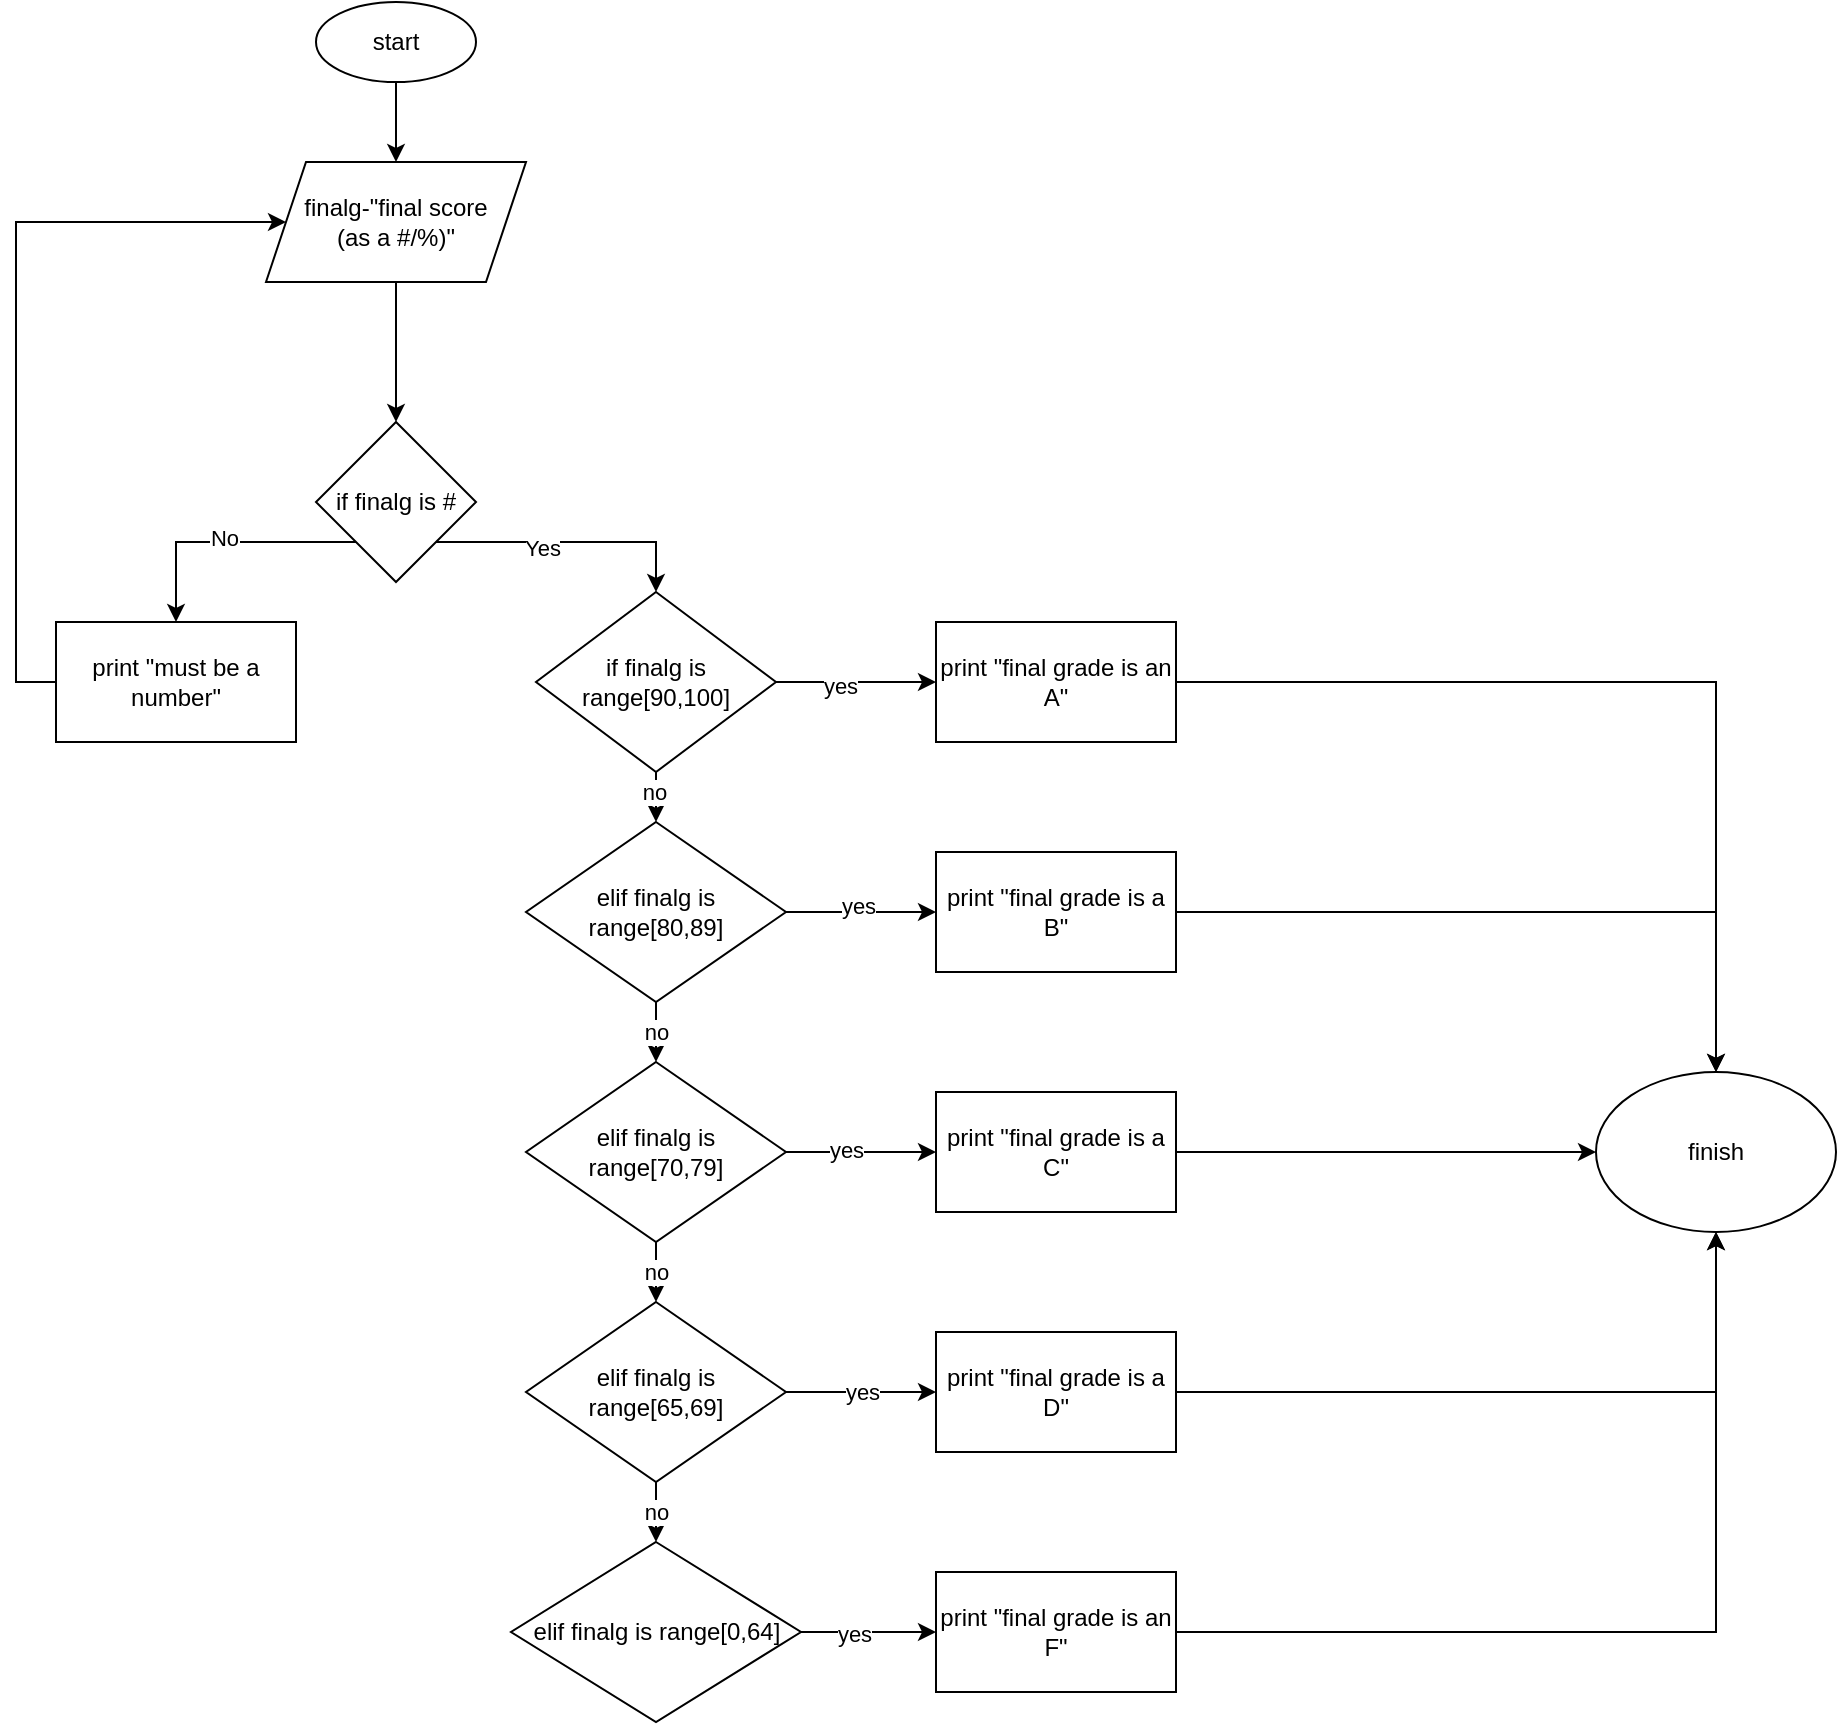 <mxfile version="22.1.2" type="github">
  <diagram name="Page-1" id="nJyb47T97Fzh_3nLqOiD">
    <mxGraphModel dx="954" dy="532" grid="1" gridSize="10" guides="1" tooltips="1" connect="1" arrows="1" fold="1" page="1" pageScale="1" pageWidth="1200" pageHeight="1600" math="0" shadow="0">
      <root>
        <mxCell id="0" />
        <mxCell id="1" parent="0" />
        <mxCell id="HpU0nnfLioda5aZbbDx0-3" style="edgeStyle=orthogonalEdgeStyle;rounded=0;orthogonalLoop=1;jettySize=auto;html=1;entryX=0.5;entryY=0;entryDx=0;entryDy=0;" edge="1" parent="1" source="HpU0nnfLioda5aZbbDx0-1" target="HpU0nnfLioda5aZbbDx0-2">
          <mxGeometry relative="1" as="geometry" />
        </mxCell>
        <mxCell id="HpU0nnfLioda5aZbbDx0-1" value="start" style="ellipse;whiteSpace=wrap;html=1;" vertex="1" parent="1">
          <mxGeometry x="370" y="30" width="80" height="40" as="geometry" />
        </mxCell>
        <mxCell id="HpU0nnfLioda5aZbbDx0-5" value="" style="edgeStyle=orthogonalEdgeStyle;rounded=0;orthogonalLoop=1;jettySize=auto;html=1;" edge="1" parent="1" source="HpU0nnfLioda5aZbbDx0-2" target="HpU0nnfLioda5aZbbDx0-4">
          <mxGeometry relative="1" as="geometry" />
        </mxCell>
        <mxCell id="HpU0nnfLioda5aZbbDx0-2" value="finalg-&quot;final score &lt;br&gt;(as a #/%)&quot;" style="shape=parallelogram;perimeter=parallelogramPerimeter;whiteSpace=wrap;html=1;fixedSize=1;" vertex="1" parent="1">
          <mxGeometry x="345" y="110" width="130" height="60" as="geometry" />
        </mxCell>
        <mxCell id="HpU0nnfLioda5aZbbDx0-6" style="edgeStyle=orthogonalEdgeStyle;rounded=0;orthogonalLoop=1;jettySize=auto;html=1;exitX=0;exitY=1;exitDx=0;exitDy=0;" edge="1" parent="1" source="HpU0nnfLioda5aZbbDx0-4" target="HpU0nnfLioda5aZbbDx0-8">
          <mxGeometry relative="1" as="geometry">
            <mxPoint x="300" y="360" as="targetPoint" />
          </mxGeometry>
        </mxCell>
        <mxCell id="HpU0nnfLioda5aZbbDx0-9" value="No" style="edgeLabel;html=1;align=center;verticalAlign=middle;resizable=0;points=[];" vertex="1" connectable="0" parent="HpU0nnfLioda5aZbbDx0-6">
          <mxGeometry x="0.015" y="-2" relative="1" as="geometry">
            <mxPoint as="offset" />
          </mxGeometry>
        </mxCell>
        <mxCell id="HpU0nnfLioda5aZbbDx0-7" style="edgeStyle=orthogonalEdgeStyle;rounded=0;orthogonalLoop=1;jettySize=auto;html=1;exitX=1;exitY=1;exitDx=0;exitDy=0;entryX=0.5;entryY=0;entryDx=0;entryDy=0;" edge="1" parent="1" source="HpU0nnfLioda5aZbbDx0-4" target="HpU0nnfLioda5aZbbDx0-14">
          <mxGeometry relative="1" as="geometry">
            <mxPoint x="520" y="340" as="targetPoint" />
            <Array as="points">
              <mxPoint x="540" y="300" />
            </Array>
          </mxGeometry>
        </mxCell>
        <mxCell id="HpU0nnfLioda5aZbbDx0-10" value="Yes" style="edgeLabel;html=1;align=center;verticalAlign=middle;resizable=0;points=[];" vertex="1" connectable="0" parent="HpU0nnfLioda5aZbbDx0-7">
          <mxGeometry x="-0.219" y="-3" relative="1" as="geometry">
            <mxPoint as="offset" />
          </mxGeometry>
        </mxCell>
        <mxCell id="HpU0nnfLioda5aZbbDx0-4" value="if finalg is #" style="rhombus;whiteSpace=wrap;html=1;" vertex="1" parent="1">
          <mxGeometry x="370" y="240" width="80" height="80" as="geometry" />
        </mxCell>
        <mxCell id="HpU0nnfLioda5aZbbDx0-11" style="edgeStyle=orthogonalEdgeStyle;rounded=0;orthogonalLoop=1;jettySize=auto;html=1;entryX=0;entryY=0.5;entryDx=0;entryDy=0;" edge="1" parent="1" source="HpU0nnfLioda5aZbbDx0-8" target="HpU0nnfLioda5aZbbDx0-2">
          <mxGeometry relative="1" as="geometry">
            <Array as="points">
              <mxPoint x="220" y="370" />
              <mxPoint x="220" y="140" />
            </Array>
          </mxGeometry>
        </mxCell>
        <mxCell id="HpU0nnfLioda5aZbbDx0-8" value="print &quot;must be a number&quot;" style="rounded=0;whiteSpace=wrap;html=1;" vertex="1" parent="1">
          <mxGeometry x="240" y="340" width="120" height="60" as="geometry" />
        </mxCell>
        <mxCell id="HpU0nnfLioda5aZbbDx0-17" style="edgeStyle=orthogonalEdgeStyle;rounded=0;orthogonalLoop=1;jettySize=auto;html=1;entryX=0.5;entryY=0;entryDx=0;entryDy=0;" edge="1" parent="1" source="HpU0nnfLioda5aZbbDx0-14" target="HpU0nnfLioda5aZbbDx0-16">
          <mxGeometry relative="1" as="geometry" />
        </mxCell>
        <mxCell id="HpU0nnfLioda5aZbbDx0-44" value="no" style="edgeLabel;html=1;align=center;verticalAlign=middle;resizable=0;points=[];" vertex="1" connectable="0" parent="HpU0nnfLioda5aZbbDx0-17">
          <mxGeometry x="0.455" y="-1" relative="1" as="geometry">
            <mxPoint as="offset" />
          </mxGeometry>
        </mxCell>
        <mxCell id="HpU0nnfLioda5aZbbDx0-25" value="" style="edgeStyle=orthogonalEdgeStyle;rounded=0;orthogonalLoop=1;jettySize=auto;html=1;" edge="1" parent="1" source="HpU0nnfLioda5aZbbDx0-14" target="HpU0nnfLioda5aZbbDx0-24">
          <mxGeometry relative="1" as="geometry" />
        </mxCell>
        <mxCell id="HpU0nnfLioda5aZbbDx0-43" value="yes" style="edgeLabel;html=1;align=center;verticalAlign=middle;resizable=0;points=[];" vertex="1" connectable="0" parent="HpU0nnfLioda5aZbbDx0-25">
          <mxGeometry x="-0.2" y="-2" relative="1" as="geometry">
            <mxPoint as="offset" />
          </mxGeometry>
        </mxCell>
        <mxCell id="HpU0nnfLioda5aZbbDx0-14" value="if finalg is range[90,100]" style="rhombus;whiteSpace=wrap;html=1;" vertex="1" parent="1">
          <mxGeometry x="480" y="325" width="120" height="90" as="geometry" />
        </mxCell>
        <mxCell id="HpU0nnfLioda5aZbbDx0-19" value="no" style="edgeStyle=orthogonalEdgeStyle;rounded=0;orthogonalLoop=1;jettySize=auto;html=1;entryX=0.5;entryY=0;entryDx=0;entryDy=0;" edge="1" parent="1" source="HpU0nnfLioda5aZbbDx0-16" target="HpU0nnfLioda5aZbbDx0-18">
          <mxGeometry relative="1" as="geometry" />
        </mxCell>
        <mxCell id="HpU0nnfLioda5aZbbDx0-27" value="" style="edgeStyle=orthogonalEdgeStyle;rounded=0;orthogonalLoop=1;jettySize=auto;html=1;" edge="1" parent="1" source="HpU0nnfLioda5aZbbDx0-16" target="HpU0nnfLioda5aZbbDx0-26">
          <mxGeometry relative="1" as="geometry" />
        </mxCell>
        <mxCell id="HpU0nnfLioda5aZbbDx0-45" value="yes" style="edgeLabel;html=1;align=center;verticalAlign=middle;resizable=0;points=[];" vertex="1" connectable="0" parent="HpU0nnfLioda5aZbbDx0-27">
          <mxGeometry x="-0.04" y="3" relative="1" as="geometry">
            <mxPoint as="offset" />
          </mxGeometry>
        </mxCell>
        <mxCell id="HpU0nnfLioda5aZbbDx0-16" value="elif finalg is range[80,89]" style="rhombus;whiteSpace=wrap;html=1;" vertex="1" parent="1">
          <mxGeometry x="475" y="440" width="130" height="90" as="geometry" />
        </mxCell>
        <mxCell id="HpU0nnfLioda5aZbbDx0-22" value="no" style="edgeStyle=orthogonalEdgeStyle;rounded=0;orthogonalLoop=1;jettySize=auto;html=1;entryX=0.5;entryY=0;entryDx=0;entryDy=0;" edge="1" parent="1" source="HpU0nnfLioda5aZbbDx0-18" target="HpU0nnfLioda5aZbbDx0-20">
          <mxGeometry relative="1" as="geometry" />
        </mxCell>
        <mxCell id="HpU0nnfLioda5aZbbDx0-29" value="" style="edgeStyle=orthogonalEdgeStyle;rounded=0;orthogonalLoop=1;jettySize=auto;html=1;" edge="1" parent="1" source="HpU0nnfLioda5aZbbDx0-18" target="HpU0nnfLioda5aZbbDx0-28">
          <mxGeometry relative="1" as="geometry" />
        </mxCell>
        <mxCell id="HpU0nnfLioda5aZbbDx0-46" value="yes" style="edgeLabel;html=1;align=center;verticalAlign=middle;resizable=0;points=[];" vertex="1" connectable="0" parent="HpU0nnfLioda5aZbbDx0-29">
          <mxGeometry x="-0.2" y="1" relative="1" as="geometry">
            <mxPoint as="offset" />
          </mxGeometry>
        </mxCell>
        <mxCell id="HpU0nnfLioda5aZbbDx0-18" value="elif finalg is range[70,79]" style="rhombus;whiteSpace=wrap;html=1;" vertex="1" parent="1">
          <mxGeometry x="475" y="560" width="130" height="90" as="geometry" />
        </mxCell>
        <mxCell id="HpU0nnfLioda5aZbbDx0-23" value="no" style="edgeStyle=orthogonalEdgeStyle;rounded=0;orthogonalLoop=1;jettySize=auto;html=1;entryX=0.5;entryY=0;entryDx=0;entryDy=0;" edge="1" parent="1" source="HpU0nnfLioda5aZbbDx0-20" target="HpU0nnfLioda5aZbbDx0-21">
          <mxGeometry relative="1" as="geometry" />
        </mxCell>
        <mxCell id="HpU0nnfLioda5aZbbDx0-31" value="yes" style="edgeStyle=orthogonalEdgeStyle;rounded=0;orthogonalLoop=1;jettySize=auto;html=1;" edge="1" parent="1" source="HpU0nnfLioda5aZbbDx0-20" target="HpU0nnfLioda5aZbbDx0-30">
          <mxGeometry relative="1" as="geometry" />
        </mxCell>
        <mxCell id="HpU0nnfLioda5aZbbDx0-20" value="elif finalg is range[65,69]" style="rhombus;whiteSpace=wrap;html=1;" vertex="1" parent="1">
          <mxGeometry x="475" y="680" width="130" height="90" as="geometry" />
        </mxCell>
        <mxCell id="HpU0nnfLioda5aZbbDx0-33" value="" style="edgeStyle=orthogonalEdgeStyle;rounded=0;orthogonalLoop=1;jettySize=auto;html=1;" edge="1" parent="1" source="HpU0nnfLioda5aZbbDx0-21" target="HpU0nnfLioda5aZbbDx0-32">
          <mxGeometry relative="1" as="geometry" />
        </mxCell>
        <mxCell id="HpU0nnfLioda5aZbbDx0-47" value="yes" style="edgeLabel;html=1;align=center;verticalAlign=middle;resizable=0;points=[];" vertex="1" connectable="0" parent="HpU0nnfLioda5aZbbDx0-33">
          <mxGeometry x="-0.215" y="-1" relative="1" as="geometry">
            <mxPoint as="offset" />
          </mxGeometry>
        </mxCell>
        <mxCell id="HpU0nnfLioda5aZbbDx0-21" value="elif finalg is range[0,64]" style="rhombus;whiteSpace=wrap;html=1;" vertex="1" parent="1">
          <mxGeometry x="467.5" y="800" width="145" height="90" as="geometry" />
        </mxCell>
        <mxCell id="HpU0nnfLioda5aZbbDx0-35" style="edgeStyle=orthogonalEdgeStyle;rounded=0;orthogonalLoop=1;jettySize=auto;html=1;entryX=0.5;entryY=0;entryDx=0;entryDy=0;" edge="1" parent="1" source="HpU0nnfLioda5aZbbDx0-24" target="HpU0nnfLioda5aZbbDx0-42">
          <mxGeometry relative="1" as="geometry">
            <mxPoint x="1040" y="580" as="targetPoint" />
          </mxGeometry>
        </mxCell>
        <mxCell id="HpU0nnfLioda5aZbbDx0-24" value="print &quot;final grade is an A&quot;" style="whiteSpace=wrap;html=1;" vertex="1" parent="1">
          <mxGeometry x="680" y="340" width="120" height="60" as="geometry" />
        </mxCell>
        <mxCell id="HpU0nnfLioda5aZbbDx0-36" style="edgeStyle=orthogonalEdgeStyle;rounded=0;orthogonalLoop=1;jettySize=auto;html=1;entryX=0.5;entryY=0;entryDx=0;entryDy=0;" edge="1" parent="1" source="HpU0nnfLioda5aZbbDx0-26" target="HpU0nnfLioda5aZbbDx0-42">
          <mxGeometry relative="1" as="geometry">
            <mxPoint x="1040" y="580" as="targetPoint" />
          </mxGeometry>
        </mxCell>
        <mxCell id="HpU0nnfLioda5aZbbDx0-26" value="print &quot;final grade is a B&quot;" style="whiteSpace=wrap;html=1;" vertex="1" parent="1">
          <mxGeometry x="680" y="455" width="120" height="60" as="geometry" />
        </mxCell>
        <mxCell id="HpU0nnfLioda5aZbbDx0-37" style="edgeStyle=orthogonalEdgeStyle;rounded=0;orthogonalLoop=1;jettySize=auto;html=1;entryX=0;entryY=0.5;entryDx=0;entryDy=0;" edge="1" parent="1" source="HpU0nnfLioda5aZbbDx0-28" target="HpU0nnfLioda5aZbbDx0-42">
          <mxGeometry relative="1" as="geometry">
            <mxPoint x="1020" y="605" as="targetPoint" />
          </mxGeometry>
        </mxCell>
        <mxCell id="HpU0nnfLioda5aZbbDx0-28" value="print &quot;final grade is a C&quot;" style="whiteSpace=wrap;html=1;" vertex="1" parent="1">
          <mxGeometry x="680" y="575" width="120" height="60" as="geometry" />
        </mxCell>
        <mxCell id="HpU0nnfLioda5aZbbDx0-39" style="edgeStyle=orthogonalEdgeStyle;rounded=0;orthogonalLoop=1;jettySize=auto;html=1;entryX=0.5;entryY=1;entryDx=0;entryDy=0;" edge="1" parent="1" source="HpU0nnfLioda5aZbbDx0-30" target="HpU0nnfLioda5aZbbDx0-42">
          <mxGeometry relative="1" as="geometry">
            <mxPoint x="1110" y="650" as="targetPoint" />
          </mxGeometry>
        </mxCell>
        <mxCell id="HpU0nnfLioda5aZbbDx0-30" value="print &quot;final grade is a D&quot;" style="whiteSpace=wrap;html=1;" vertex="1" parent="1">
          <mxGeometry x="680" y="695" width="120" height="60" as="geometry" />
        </mxCell>
        <mxCell id="HpU0nnfLioda5aZbbDx0-40" style="edgeStyle=orthogonalEdgeStyle;rounded=0;orthogonalLoop=1;jettySize=auto;html=1;entryX=0.5;entryY=1;entryDx=0;entryDy=0;" edge="1" parent="1" source="HpU0nnfLioda5aZbbDx0-32" target="HpU0nnfLioda5aZbbDx0-42">
          <mxGeometry relative="1" as="geometry">
            <mxPoint x="1040" y="630" as="targetPoint" />
          </mxGeometry>
        </mxCell>
        <mxCell id="HpU0nnfLioda5aZbbDx0-32" value="print &quot;final grade is an F&quot;" style="whiteSpace=wrap;html=1;" vertex="1" parent="1">
          <mxGeometry x="680" y="815" width="120" height="60" as="geometry" />
        </mxCell>
        <mxCell id="HpU0nnfLioda5aZbbDx0-42" value="finish" style="ellipse;whiteSpace=wrap;html=1;" vertex="1" parent="1">
          <mxGeometry x="1010" y="565" width="120" height="80" as="geometry" />
        </mxCell>
      </root>
    </mxGraphModel>
  </diagram>
</mxfile>

